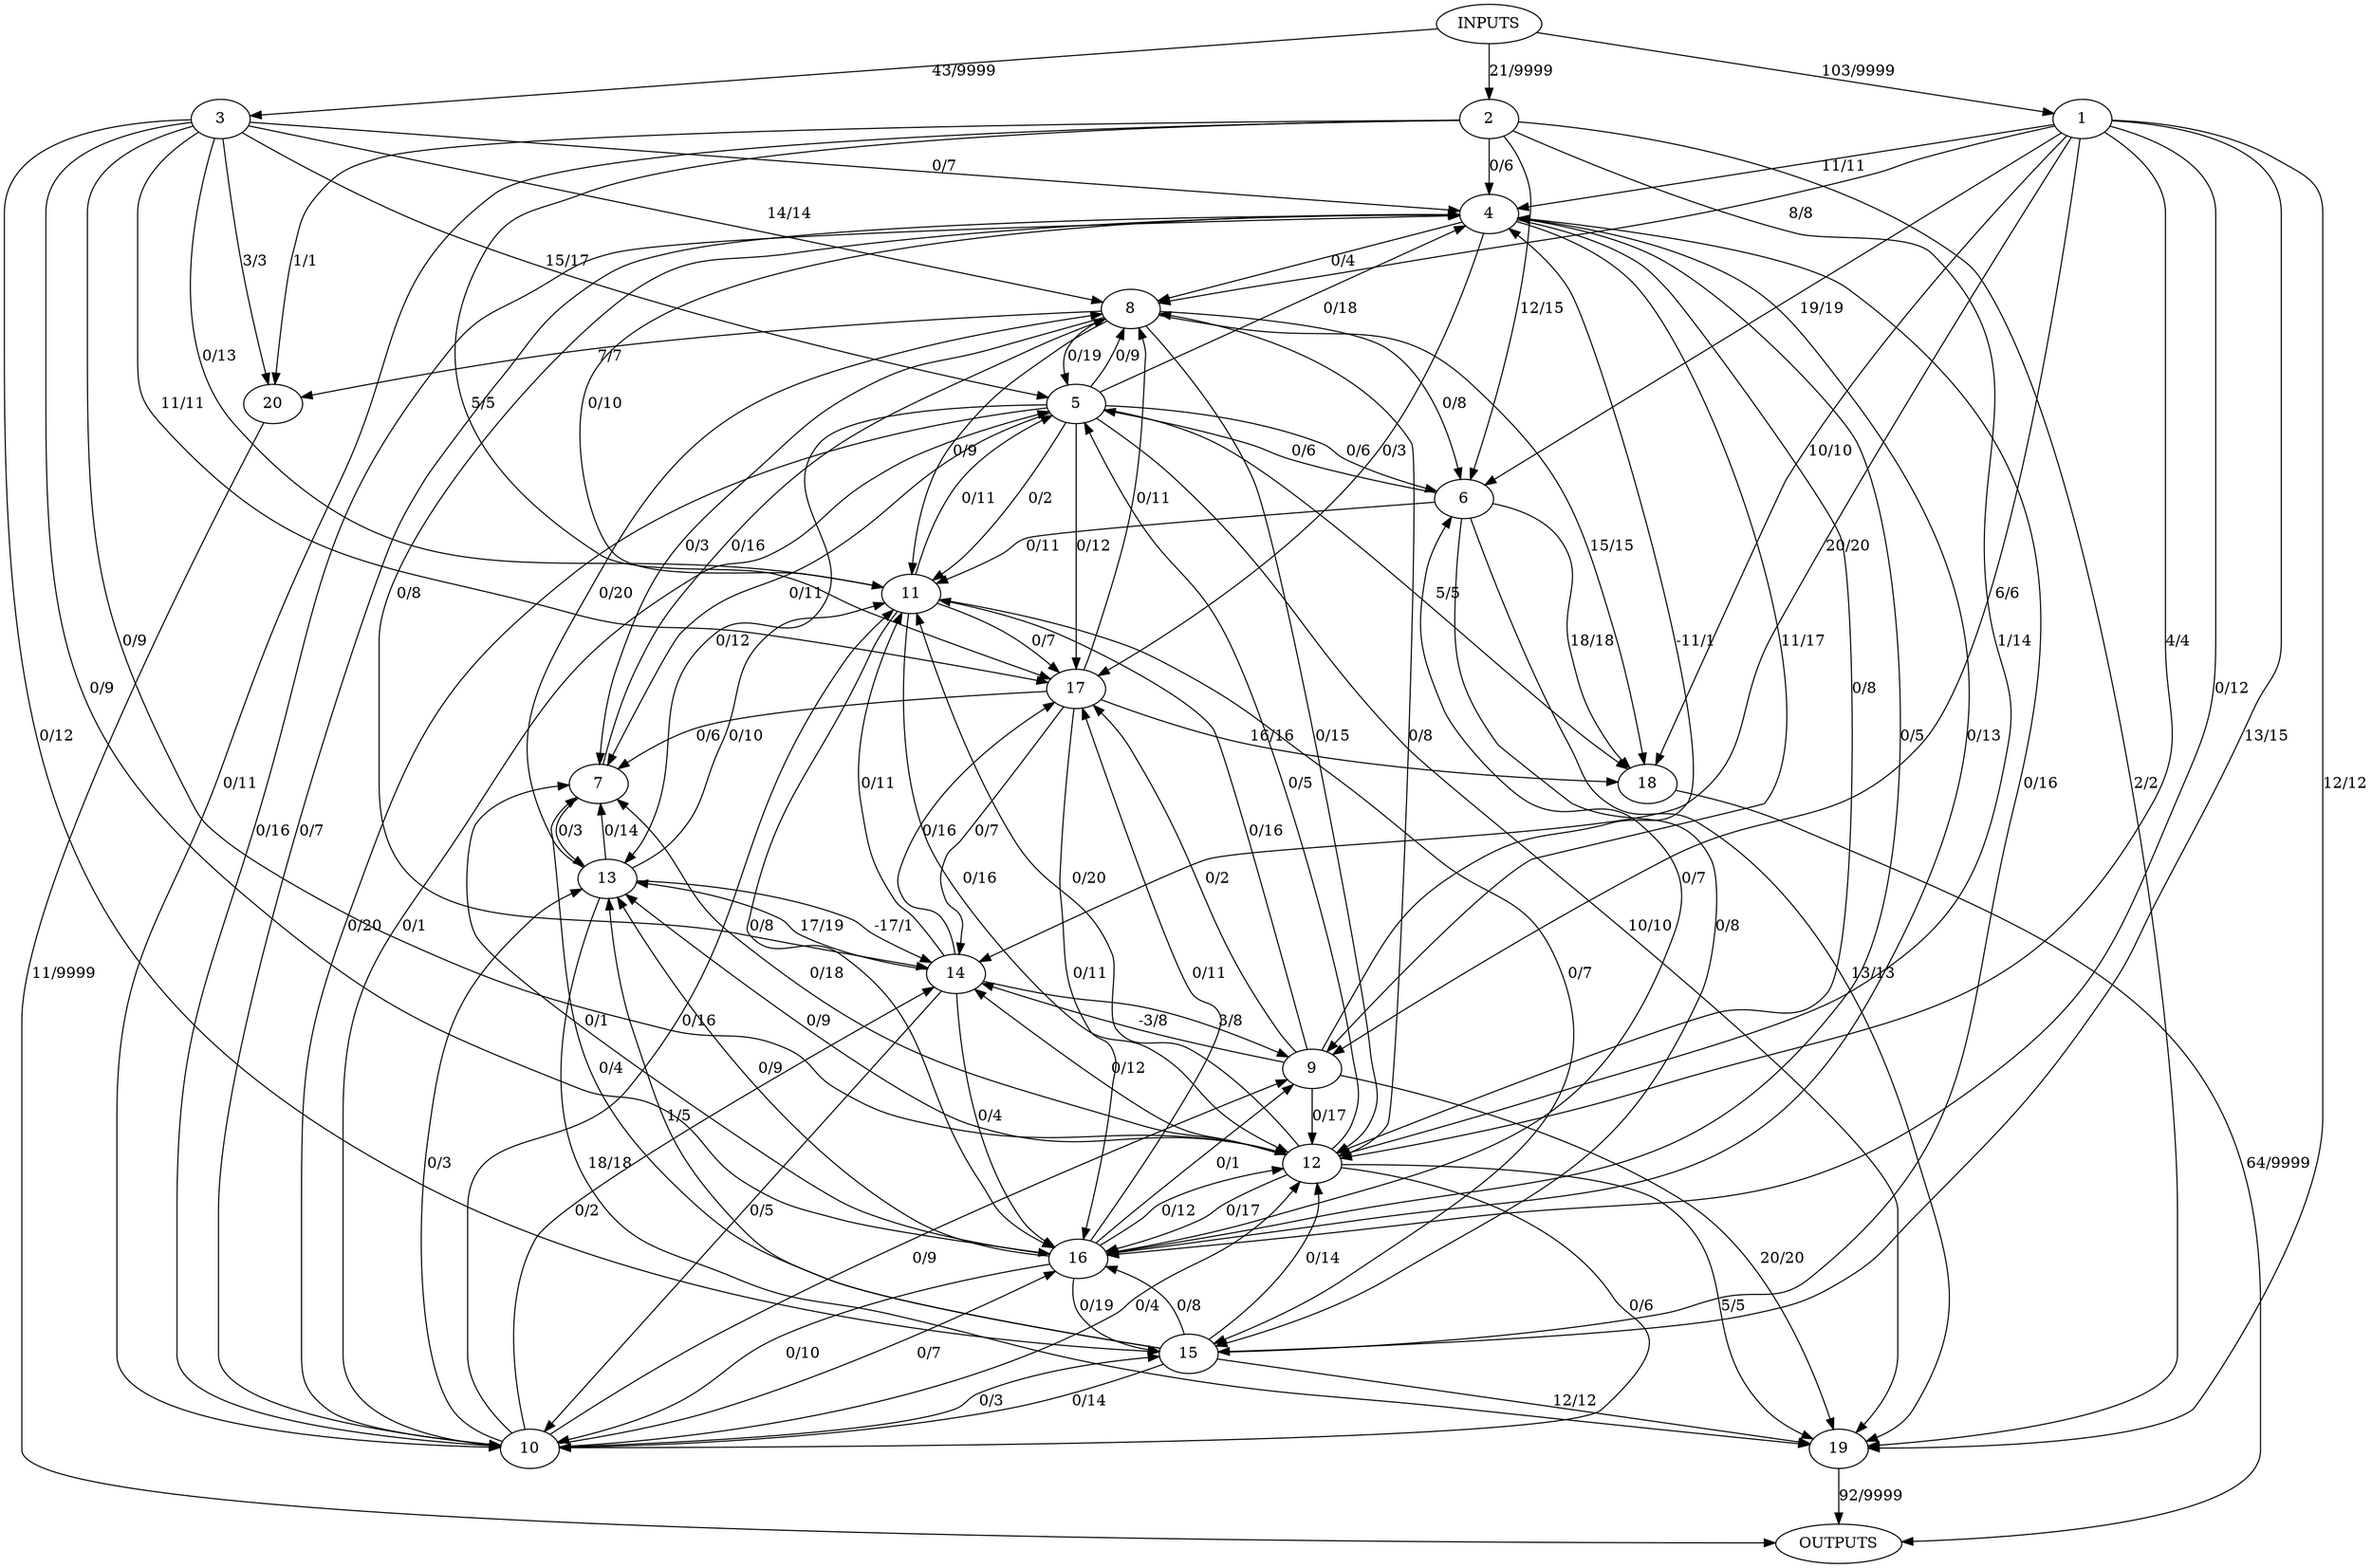 digraph solution {
	INPUTS
	1
	2
	3
	4
	5
	6
	7
	8
	9
	10
	11
	12
	13
	14
	15
	16
	17
	18
	19
	20
	OUTPUTS
	INPUTS -> 1 [label="103/9999"]
	INPUTS -> 2 [label="21/9999"]
	INPUTS -> 3 [label="43/9999"]
	1 -> 4 [label="11/11"]
	1 -> 6 [label="19/19"]
	1 -> 8 [label="8/8"]
	1 -> 9 [label="6/6"]
	1 -> 12 [label="4/4"]
	1 -> 14 [label="20/20"]
	1 -> 15 [label="13/15"]
	1 -> 16 [label="0/12"]
	1 -> 18 [label="10/10"]
	1 -> 19 [label="12/12"]
	2 -> 4 [label="0/6"]
	2 -> 6 [label="12/15"]
	2 -> 10 [label="0/11"]
	2 -> 12 [label="1/14"]
	2 -> 17 [label="5/5"]
	2 -> 19 [label="2/2"]
	2 -> 20 [label="1/1"]
	3 -> 4 [label="0/7"]
	3 -> 5 [label="15/17"]
	3 -> 8 [label="14/14"]
	3 -> 11 [label="0/13"]
	3 -> 12 [label="0/9"]
	3 -> 15 [label="0/12"]
	3 -> 16 [label="0/9"]
	3 -> 17 [label="11/11"]
	3 -> 20 [label="3/3"]
	4 -> 8 [label="0/4"]
	4 -> 9 [label="11/17"]
	4 -> 10 [label="0/7"]
	4 -> 12 [label="0/8"]
	4 -> 14 [label="0/8"]
	4 -> 16 [label="0/5"]
	4 -> 17 [label="0/3"]
	5 -> 4 [label="0/18"]
	5 -> 6 [label="0/6"]
	5 -> 7 [label="0/11"]
	5 -> 8 [label="0/9"]
	5 -> 10 [label="0/20"]
	5 -> 11 [label="0/2"]
	5 -> 13 [label="0/12"]
	5 -> 17 [label="0/12"]
	5 -> 18 [label="5/5"]
	5 -> 19 [label="10/10"]
	6 -> 5 [label="0/6"]
	6 -> 11 [label="0/11"]
	6 -> 15 [label="0/8"]
	6 -> 18 [label="18/18"]
	6 -> 19 [label="13/13"]
	7 -> 8 [label="0/16"]
	7 -> 13 [label="0/3"]
	8 -> 5 [label="0/19"]
	8 -> 6 [label="0/8"]
	8 -> 7 [label="0/3"]
	8 -> 11 [label="0/9"]
	8 -> 12 [label="0/15"]
	8 -> 18 [label="15/15"]
	8 -> 20 [label="7/7"]
	9 -> 4 [label="-11/1"]
	9 -> 11 [label="0/16"]
	9 -> 12 [label="0/17"]
	9 -> 14 [label="-3/8"]
	9 -> 17 [label="0/2"]
	9 -> 19 [label="20/20"]
	10 -> 4 [label="0/16"]
	10 -> 5 [label="0/1"]
	10 -> 9 [label="0/9"]
	10 -> 11 [label="0/16"]
	10 -> 12 [label="0/4"]
	10 -> 13 [label="0/3"]
	10 -> 14 [label="0/2"]
	10 -> 15 [label="0/3"]
	10 -> 16 [label="0/7"]
	11 -> 4 [label="0/10"]
	11 -> 5 [label="0/11"]
	11 -> 12 [label="0/16"]
	11 -> 15 [label="0/7"]
	11 -> 16 [label="0/8"]
	11 -> 17 [label="0/7"]
	12 -> 5 [label="0/5"]
	12 -> 7 [label="0/18"]
	12 -> 8 [label="0/8"]
	12 -> 10 [label="0/6"]
	12 -> 11 [label="0/20"]
	12 -> 13 [label="0/9"]
	12 -> 14 [label="0/12"]
	12 -> 16 [label="0/17"]
	12 -> 19 [label="5/5"]
	13 -> 7 [label="0/14"]
	13 -> 8 [label="0/20"]
	13 -> 11 [label="0/10"]
	13 -> 14 [label="-17/1"]
	13 -> 19 [label="18/18"]
	14 -> 9 [label="3/8"]
	14 -> 10 [label="0/5"]
	14 -> 11 [label="0/11"]
	14 -> 13 [label="17/19"]
	14 -> 16 [label="0/4"]
	14 -> 17 [label="0/16"]
	15 -> 4 [label="0/16"]
	15 -> 7 [label="0/4"]
	15 -> 10 [label="0/14"]
	15 -> 12 [label="0/14"]
	15 -> 13 [label="1/5"]
	15 -> 16 [label="0/8"]
	15 -> 19 [label="12/12"]
	16 -> 4 [label="0/13"]
	16 -> 6 [label="0/7"]
	16 -> 7 [label="0/1"]
	16 -> 9 [label="0/1"]
	16 -> 10 [label="0/10"]
	16 -> 12 [label="0/12"]
	16 -> 13 [label="0/9"]
	16 -> 15 [label="0/19"]
	16 -> 17 [label="0/11"]
	17 -> 7 [label="0/6"]
	17 -> 8 [label="0/11"]
	17 -> 14 [label="0/7"]
	17 -> 16 [label="0/11"]
	17 -> 18 [label="16/16"]
	18 -> OUTPUTS [label="64/9999"]
	19 -> OUTPUTS [label="92/9999"]
	20 -> OUTPUTS [label="11/9999"]
}
